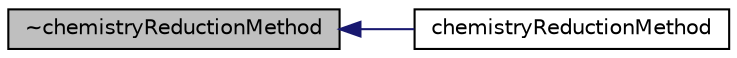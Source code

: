 digraph "~chemistryReductionMethod"
{
  bgcolor="transparent";
  edge [fontname="Helvetica",fontsize="10",labelfontname="Helvetica",labelfontsize="10"];
  node [fontname="Helvetica",fontsize="10",shape=record];
  rankdir="LR";
  Node4 [label="~chemistryReductionMethod",height=0.2,width=0.4,color="black", fillcolor="grey75", style="filled", fontcolor="black"];
  Node4 -> Node5 [dir="back",color="midnightblue",fontsize="10",style="solid",fontname="Helvetica"];
  Node5 [label="chemistryReductionMethod",height=0.2,width=0.4,color="black",URL="$a31069.html#acdba9ceea5b7636a9bc37afbf446d59a",tooltip="Construct from components. "];
}
